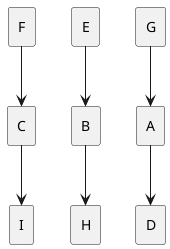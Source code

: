 @startuml
skinparam componentStyle rectangle
[D] <-up- [A]
[A] <-up- [G]

[H] <-up- [B]
[B] <-up- [E]

[I] <-up- [C]
[C] <-up- [F]
@enduml